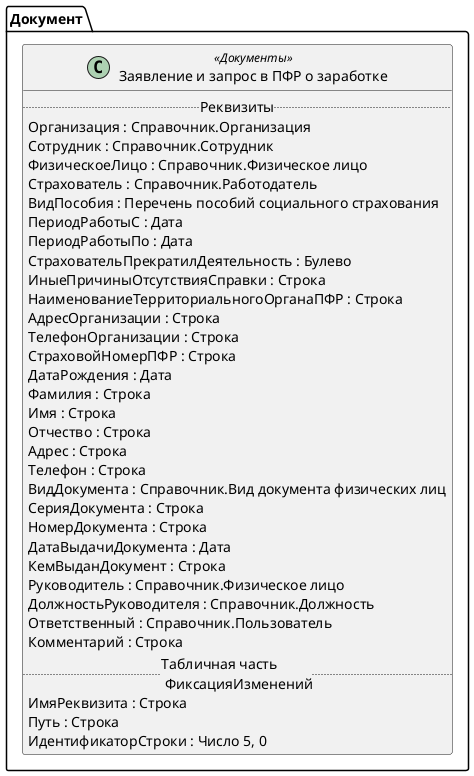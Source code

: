 ﻿@startuml ЗаявлениеИЗапросВПФРОЗаработке
'!include templates.wsd
'..\include templates.wsd
class Документ.ЗаявлениеИЗапросВПФРОЗаработке as "Заявление и запрос в ПФР о заработке" <<Документы>>
{
..Реквизиты..
Организация : Справочник.Организация
Сотрудник : Справочник.Сотрудник
ФизическоеЛицо : Справочник.Физическое лицо
Страхователь : Справочник.Работодатель
ВидПособия : Перечень пособий социального страхования
ПериодРаботыС : Дата
ПериодРаботыПо : Дата
СтраховательПрекратилДеятельность : Булево
ИныеПричиныОтсутствияСправки : Строка
НаименованиеТерриториальногоОрганаПФР : Строка
АдресОрганизации : Строка
ТелефонОрганизации : Строка
СтраховойНомерПФР : Строка
ДатаРождения : Дата
Фамилия : Строка
Имя : Строка
Отчество : Строка
Адрес : Строка
Телефон : Строка
ВидДокумента : Справочник.Вид документа физических лиц
СерияДокумента : Строка
НомерДокумента : Строка
ДатаВыдачиДокумента : Дата
КемВыданДокумент : Строка
Руководитель : Справочник.Физическое лицо
ДолжностьРуководителя : Справочник.Должность
Ответственный : Справочник.Пользователь
Комментарий : Строка
..Табличная часть \n ФиксацияИзменений..
ИмяРеквизита : Строка
Путь : Строка
ИдентификаторСтроки : Число 5, 0
}
@enduml
